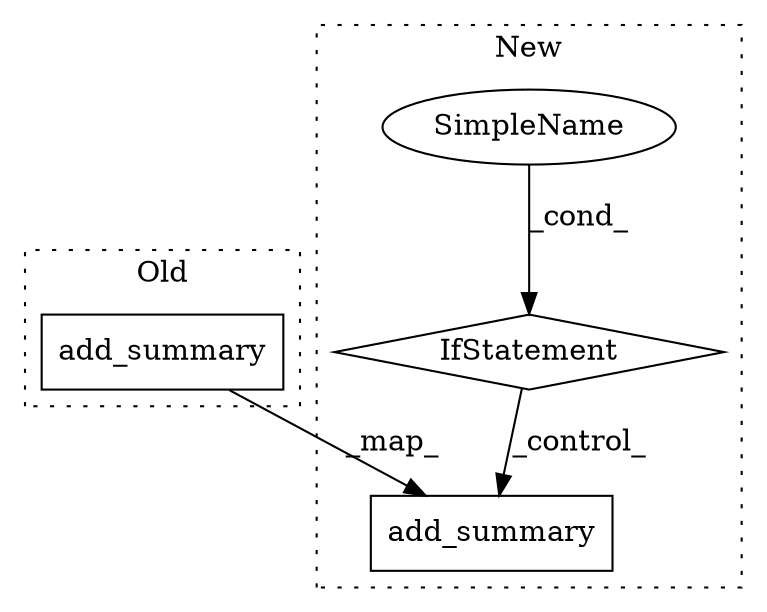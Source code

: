 digraph G {
subgraph cluster0 {
1 [label="add_summary" a="32" s="9629,9712" l="12,1" shape="box"];
label = "Old";
style="dotted";
}
subgraph cluster1 {
2 [label="add_summary" a="32" s="9782,9865" l="12,1" shape="box"];
3 [label="IfStatement" a="25" s="9619,9670" l="4,2" shape="diamond"];
4 [label="SimpleName" a="42" s="" l="" shape="ellipse"];
label = "New";
style="dotted";
}
1 -> 2 [label="_map_"];
3 -> 2 [label="_control_"];
4 -> 3 [label="_cond_"];
}